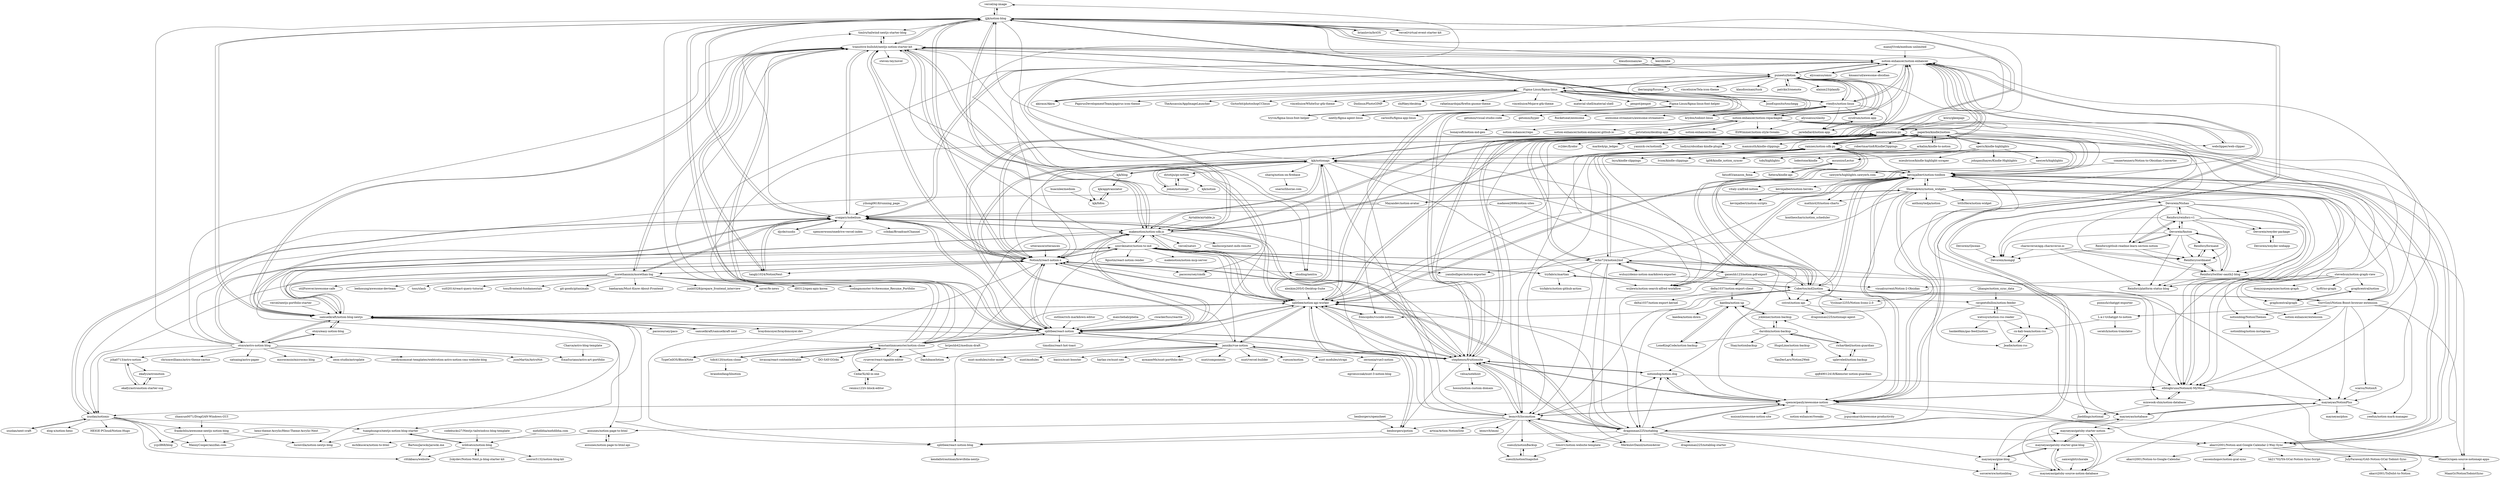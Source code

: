 digraph G {
"vercel/og-image" -> "ijjk/notion-blog" ["e"=1]
"kiwiz/gkeepapi" -> "jamalex/notion-py" ["e"=1]
"klaudiosinani/ao" -> "puneetsl/lotion" ["e"=1]
"Figma-Linux/figma-linux" -> "Figma-Linux/figma-linux-font-helper"
"Figma-Linux/figma-linux" -> "akiraux/Akira" ["e"=1]
"Figma-Linux/figma-linux" -> "puneetsl/lotion"
"Figma-Linux/figma-linux" -> "TheAssassin/AppImageLauncher" ["e"=1]
"Figma-Linux/figma-linux" -> "Gictorbit/photoshopCClinux" ["e"=1]
"Figma-Linux/figma-linux" -> "vinceliuice/WhiteSur-gtk-theme" ["e"=1]
"Figma-Linux/figma-linux" -> "vtenfys/notion-linux"
"Figma-Linux/figma-linux" -> "Diolinux/PhotoGIMP" ["e"=1]
"Figma-Linux/figma-linux" -> "shiftkey/desktop" ["e"=1]
"Figma-Linux/figma-linux" -> "rafaelmardojai/firefox-gnome-theme" ["e"=1]
"Figma-Linux/figma-linux" -> "vinceliuice/Mojave-gtk-theme" ["e"=1]
"Figma-Linux/figma-linux" -> "material-shell/material-shell" ["e"=1]
"Figma-Linux/figma-linux" -> "penpot/penpot" ["e"=1]
"Figma-Linux/figma-linux" -> "JoseExposito/touchegg" ["e"=1]
"Figma-Linux/figma-linux" -> "PapirusDevelopmentTeam/papirus-icon-theme" ["e"=1]
"jamalex/notion-py" -> "ramnes/notion-sdk-py"
"jamalex/notion-py" -> "kjk/notionapi"
"jamalex/notion-py" -> "Cobertos/md2notion"
"jamalex/notion-py" -> "notion-enhancer/notion-enhancer"
"jamalex/notion-py" -> "kevinjalbert/notion-toolbox"
"jamalex/notion-py" -> "makenotion/notion-sdk-js"
"jamalex/notion-py" -> "NotionX/react-notion-x"
"jamalex/notion-py" -> "splitbee/notion-api-worker"
"jamalex/notion-py" -> "splitbee/react-notion"
"jamalex/notion-py" -> "transitive-bullshit/nextjs-notion-starter-kit"
"jamalex/notion-py" -> "ijjk/notion-blog"
"jamalex/notion-py" -> "echo724/notion2md"
"jamalex/notion-py" -> "wrjlewis/notion-search-alfred-workflow" ["e"=1]
"jamalex/notion-py" -> "leoncvlt/loconotion"
"jamalex/notion-py" -> "webclipper/web-clipper" ["e"=1]
"kevinjalbert/notion-toolbox" -> "elblogbruno/NotionAI-MyMind"
"kevinjalbert/notion-toolbox" -> "wrjlewis/notion-search-alfred-workflow" ["e"=1]
"kevinjalbert/notion-toolbox" -> "mayneyao/NotionPlus"
"kevinjalbert/notion-toolbox" -> "kevinjalbert/notion-heroku"
"kevinjalbert/notion-toolbox" -> "cstrnt/notion-api"
"kevinjalbert/notion-toolbox" -> "spencerpauly/awesome-notion"
"kevinjalbert/notion-toolbox" -> "jamalex/notion-py"
"kevinjalbert/notion-toolbox" -> "Cobertos/md2notion"
"kevinjalbert/notion-toolbox" -> "mayneyao/notabase"
"kevinjalbert/notion-toolbox" -> "vitaly-z/alfred-notion"
"kevinjalbert/notion-toolbox" -> "splitbee/notion-api-worker"
"kevinjalbert/notion-toolbox" -> "kjk/notionapi"
"kevinjalbert/notion-toolbox" -> "mathix420/notion-charts"
"kevinjalbert/notion-toolbox" -> "ShoroukAziz/notion_widgets"
"kevinjalbert/notion-toolbox" -> "akarri2001/Notion-and-Google-Calendar-2-Way-Sync"
"brianlovin/briOS" -> "ijjk/notion-blog" ["e"=1]
"outline/rich-markdown-editor" -> "splitbee/react-notion" ["e"=1]
"webclipper/web-clipper" -> "notion-enhancer/notion-enhancer" ["e"=1]
"puneetsl/lotion" -> "vtenfys/notion-linux"
"puneetsl/lotion" -> "notion-enhancer/notion-repackaged"
"puneetsl/lotion" -> "sysdrum/notion-app"
"puneetsl/lotion" -> "notion-enhancer/notion-enhancer"
"puneetsl/lotion" -> "krydos/todoist-linux" ["e"=1]
"puneetsl/lotion" -> "Figma-Linux/figma-linux"
"puneetsl/lotion" -> "jamalex/notion-py"
"puneetsl/lotion" -> "jaredallard/notion-app"
"puneetsl/lotion" -> "JoseExposito/touchegg" ["e"=1]
"puneetsl/lotion" -> "iberianpig/fusuma" ["e"=1]
"puneetsl/lotion" -> "vinceliuice/Tela-icon-theme" ["e"=1]
"puneetsl/lotion" -> "klaudiosinani/tusk" ["e"=1]
"puneetsl/lotion" -> "patrikx3/onenote" ["e"=1]
"puneetsl/lotion" -> "alainm23/planify" ["e"=1]
"puneetsl/lotion" -> "akiraux/Akira" ["e"=1]
"markwk/qs_ledger" -> "paperboi/kindle2notion" ["e"=1]
"alexkim205/G-Desktop-Suite" -> "splitbee/notion-api-worker" ["e"=1]
"manojVivek/medium-unlimited" -> "notion-enhancer/notion-enhancer" ["e"=1]
"tryvin/figma-linux-font-helper" -> "Figma-Linux/figma-linux-font-helper"
"kjk/notionapi" -> "jamalex/notion-py"
"kjk/notionapi" -> "kjk/blog"
"kjk/notionapi" -> "jomei/notionapi"
"kjk/notionapi" -> "splitbee/notion-api-worker"
"kjk/notionapi" -> "kevinjalbert/notion-toolbox"
"kjk/notionapi" -> "dstotijn/go-notion"
"kjk/notionapi" -> "cstrnt/notion-api"
"kjk/notionapi" -> "splitbee/react-notion"
"kjk/notionapi" -> "makenotion/notion-sdk-js"
"kjk/notionapi" -> "shariq/notion-on-firebase"
"kjk/notionapi" -> "NotionX/react-notion-x"
"kjk/notionapi" -> "ijjk/notion-blog"
"kjk/notionapi" -> "leoncvlt/loconotion"
"kjk/notionapi" -> "wrjlewis/notion-search-alfred-workflow" ["e"=1]
"kjk/notionapi" -> "ramnes/notion-sdk-py"
"dragonman225/notablog" -> "dragonman225/notablog-starter"
"dragonman225/notablog" -> "leoncvlt/loconotion"
"dragonman225/notablog" -> "stephenou/fruitionsite"
"dragonman225/notablog" -> "kevinjalbert/notion-toolbox"
"dragonman225/notablog" -> "notiondog/notion.dog"
"dragonman225/notablog" -> "ijjk/notion-blog"
"dragonman225/notablog" -> "splitbee/notion-api-worker"
"dragonman225/notablog" -> "mayneyao/gine-blog"
"dragonman225/notablog" -> "sorcererxw/notionblog"
"dragonman225/notablog" -> "timovv/notion-website-template"
"dragonman225/notablog" -> "spencerpauly/awesome-notion"
"dragonman225/notablog" -> "craigary/nobelium"
"dragonman225/notablog" -> "akarri2001/Notion-and-Google-Calendar-2-Way-Sync"
"dragonman225/notablog" -> "splitbee/react-notion-blog"
"dragonman225/notablog" -> "MerkulovDaniil/notion4ever"
"krydos/todoist-linux" -> "puneetsl/lotion" ["e"=1]
"krydos/todoist-linux" -> "vtenfys/notion-linux" ["e"=1]
"robertmartin8/KindleClippings" -> "lvzon/kindle-clippings"
"robertmartin8/KindleClippings" -> "lxyu/kindle-clippings"
"sysdrum/notion-app" -> "jaredallard/notion-app"
"jaredallard/notion-app" -> "sysdrum/notion-app"
"cstrnt/notion-api" -> "dragonman225/notionapi-agent"
"cstrnt/notion-api" -> "mayneyao/notabase"
"mayneyao/gine-blog" -> "mayneyao/gatsby-starter-gine-blog"
"mayneyao/gine-blog" -> "sorcererxw/notionblog"
"mayneyao/gine-blog" -> "mayneyao/gatsby-source-notion-database"
"mayneyao/gine-blog" -> "mayneyao/gatsby-starter-notion"
"mayneyao/gine-blog" -> "mayneyao/notabase"
"kevinjalbert/notion-heroku" -> "kevinjalbert/notion-scripts"
"mayneyao/NotionPlus" -> "mayneyao/notabase"
"mayneyao/NotionPlus" -> "mayneyao/gatsby-starter-notion"
"mayneyao/NotionPlus" -> "yeefun/notion-mark-manager"
"mayneyao/NotionPlus" -> "mayneyao/gatsby-source-notion-database"
"mayneyao/NotionPlus" -> "mayneyao/phos"
"sorcererxw/notionblog" -> "mayneyao/gine-blog"
"splitbee/notion-api-worker" -> "splitbee/react-notion"
"splitbee/notion-api-worker" -> "NotionX/react-notion-x"
"splitbee/notion-api-worker" -> "janniks/vue-notion"
"splitbee/notion-api-worker" -> "benborgers/potion"
"splitbee/notion-api-worker" -> "ijjk/notion-blog"
"splitbee/notion-api-worker" -> "splitbee/react-notion-blog"
"splitbee/notion-api-worker" -> "makenotion/notion-sdk-js"
"splitbee/notion-api-worker" -> "kjk/notionapi"
"splitbee/notion-api-worker" -> "frencojobs/vscode-notion"
"splitbee/notion-api-worker" -> "kevinjalbert/notion-toolbox"
"splitbee/notion-api-worker" -> "samuelkraft/notion-blog-nextjs"
"splitbee/notion-api-worker" -> "stephenou/fruitionsite"
"splitbee/notion-api-worker" -> "transitive-bullshit/nextjs-notion-starter-kit"
"splitbee/notion-api-worker" -> "jamalex/notion-py"
"splitbee/notion-api-worker" -> "dragonman225/notablog"
"notion-enhancer/notion-enhancer" -> "notion-enhancer/notion-repackaged"
"notion-enhancer/notion-enhancer" -> "jamalex/notion-py"
"notion-enhancer/notion-enhancer" -> "webclipper/web-clipper" ["e"=1]
"notion-enhancer/notion-enhancer" -> "makenotion/notion-sdk-js"
"notion-enhancer/notion-enhancer" -> "transitive-bullshit/nextjs-notion-starter-kit"
"notion-enhancer/notion-enhancer" -> "puneetsl/lotion"
"notion-enhancer/notion-enhancer" -> "NotionX/react-notion-x"
"notion-enhancer/notion-enhancer" -> "vtenfys/notion-linux"
"notion-enhancer/notion-enhancer" -> "ramnes/notion-sdk-py"
"notion-enhancer/notion-enhancer" -> "craigary/nobelium"
"notion-enhancer/notion-enhancer" -> "alyssaxuu/omni" ["e"=1]
"notion-enhancer/notion-enhancer" -> "ijjk/notion-blog"
"notion-enhancer/notion-enhancer" -> "kmaasrud/awesome-obsidian" ["e"=1]
"notion-enhancer/notion-enhancer" -> "stephenou/fruitionsite"
"notion-enhancer/notion-enhancer" -> "spencerpauly/awesome-notion"
"splitbee/react-notion" -> "splitbee/notion-api-worker"
"splitbee/react-notion" -> "NotionX/react-notion-x"
"splitbee/react-notion" -> "ijjk/notion-blog"
"splitbee/react-notion" -> "transitive-bullshit/nextjs-notion-starter-kit"
"splitbee/react-notion" -> "makenotion/notion-sdk-js"
"splitbee/react-notion" -> "samuelkraft/notion-blog-nextjs"
"splitbee/react-notion" -> "splitbee/react-notion-blog"
"splitbee/react-notion" -> "craigary/nobelium"
"splitbee/react-notion" -> "stephenou/fruitionsite"
"splitbee/react-notion" -> "konstantinmuenster/notion-clone"
"splitbee/react-notion" -> "janniks/vue-notion"
"splitbee/react-notion" -> "kjk/notionapi"
"splitbee/react-notion" -> "vercel/og-image" ["e"=1]
"splitbee/react-notion" -> "timolins/react-hot-toast" ["e"=1]
"splitbee/react-notion" -> "jamalex/notion-py"
"konstantinmuenster/notion-clone" -> "tobi4120/notion-clone"
"konstantinmuenster/notion-clone" -> "ryuever/react-tapable-editor"
"konstantinmuenster/notion-clone" -> "splitbee/react-notion"
"konstantinmuenster/notion-clone" -> "NotionX/react-notion-x"
"konstantinmuenster/notion-clone" -> "TypeCellOS/BlockNote" ["e"=1]
"konstantinmuenster/notion-clone" -> "ijjk/notion-blog"
"konstantinmuenster/notion-clone" -> "lovasoa/react-contenteditable" ["e"=1]
"konstantinmuenster/notion-clone" -> "notion-enhancer/notion-enhancer"
"konstantinmuenster/notion-clone" -> "CedarXi/All-in-one"
"konstantinmuenster/notion-clone" -> "makenotion/notion-sdk-js"
"konstantinmuenster/notion-clone" -> "DO-SAY-GO/dn" ["e"=1]
"konstantinmuenster/notion-clone" -> "Dashibase/lotion" ["e"=1]
"konstantinmuenster/notion-clone" -> "transitive-bullshit/nextjs-notion-starter-kit"
"konstantinmuenster/notion-clone" -> "jamalex/notion-py"
"konstantinmuenster/notion-clone" -> "splitbee/notion-api-worker"
"stephenou/fruitionsite" -> "leoncvlt/loconotion"
"stephenou/fruitionsite" -> "velsa/notehost"
"stephenou/fruitionsite" -> "transitive-bullshit/nextjs-notion-starter-kit"
"stephenou/fruitionsite" -> "NotionX/react-notion-x"
"stephenou/fruitionsite" -> "ijjk/notion-blog"
"stephenou/fruitionsite" -> "notiondog/notion.dog"
"stephenou/fruitionsite" -> "splitbee/notion-api-worker"
"stephenou/fruitionsite" -> "splitbee/react-notion"
"stephenou/fruitionsite" -> "dragonman225/notablog"
"stephenou/fruitionsite" -> "craigary/nobelium"
"stephenou/fruitionsite" -> "notion-enhancer/notion-enhancer"
"stephenou/fruitionsite" -> "janniks/vue-notion"
"stephenou/fruitionsite" -> "samuelkraft/notion-blog-nextjs"
"stephenou/fruitionsite" -> "benborgers/potion"
"stephenou/fruitionsite" -> "spencerpauly/awesome-notion"
"ijjk/notion-blog" -> "transitive-bullshit/nextjs-notion-starter-kit"
"ijjk/notion-blog" -> "NotionX/react-notion-x"
"ijjk/notion-blog" -> "splitbee/react-notion"
"ijjk/notion-blog" -> "samuelkraft/notion-blog-nextjs"
"ijjk/notion-blog" -> "craigary/nobelium"
"ijjk/notion-blog" -> "splitbee/notion-api-worker"
"ijjk/notion-blog" -> "makenotion/notion-sdk-js"
"ijjk/notion-blog" -> "leerob/site" ["e"=1]
"ijjk/notion-blog" -> "vercel/og-image" ["e"=1]
"ijjk/notion-blog" -> "stephenou/fruitionsite"
"ijjk/notion-blog" -> "brianlovin/briOS" ["e"=1]
"ijjk/notion-blog" -> "shuding/nextra" ["e"=1]
"ijjk/notion-blog" -> "vercel/virtual-event-starter-kit" ["e"=1]
"ijjk/notion-blog" -> "dragonman225/notablog"
"ijjk/notion-blog" -> "timlrx/tailwind-nextjs-starter-blog" ["e"=1]
"yihong0618/running_page" -> "craigary/nobelium" ["e"=1]
"lovasoa/react-contenteditable" -> "konstantinmuenster/notion-clone" ["e"=1]
"ganeshh123/notion-pdf-export" -> "elblogbruno/NotionAI-MyMind"
"ganeshh123/notion-pdf-export" -> "delta1037/notion-export-client"
"ganeshh123/notion-pdf-export" -> "dragonman225/notablog"
"ganeshh123/notion-pdf-export" -> "echo724/notion2md"
"ganeshh123/notion-pdf-export" -> "wrjlewis/notion-search-alfred-workflow" ["e"=1]
"ganeshh123/notion-pdf-export" -> "ravgeetdhillon/notion-feeder"
"maxchehab/phelia" -> "splitbee/react-notion" ["e"=1]
"NotionX/react-notion-x" -> "transitive-bullshit/nextjs-notion-starter-kit"
"NotionX/react-notion-x" -> "splitbee/react-notion"
"NotionX/react-notion-x" -> "makenotion/notion-sdk-js"
"NotionX/react-notion-x" -> "splitbee/notion-api-worker"
"NotionX/react-notion-x" -> "ijjk/notion-blog"
"NotionX/react-notion-x" -> "craigary/nobelium"
"NotionX/react-notion-x" -> "samuelkraft/notion-blog-nextjs"
"NotionX/react-notion-x" -> "souvikinator/notion-to-md"
"NotionX/react-notion-x" -> "stephenou/fruitionsite"
"NotionX/react-notion-x" -> "TypeCellOS/BlockNote" ["e"=1]
"NotionX/react-notion-x" -> "shuding/nextra" ["e"=1]
"NotionX/react-notion-x" -> "pacocoursey/cmdk" ["e"=1]
"NotionX/react-notion-x" -> "jamalex/notion-py"
"NotionX/react-notion-x" -> "morethanmin/morethan-log"
"NotionX/react-notion-x" -> "tangly1024/NotionNext" ["e"=1]
"ShoroukAziz/notion_widgets" -> "anthonytedja/notion"
"ShoroukAziz/notion_widgets" -> "spencerpauly/awesome-notion"
"ShoroukAziz/notion_widgets" -> "kevinjalbert/notion-toolbox"
"ShoroukAziz/notion_widgets" -> "mathix420/notion-charts"
"ShoroukAziz/notion_widgets" -> "elblogbruno/NotionAI-MyMind"
"ShoroukAziz/notion_widgets" -> "izuolan/notionic"
"ShoroukAziz/notion_widgets" -> "splitbee/notion-api-worker"
"ShoroukAziz/notion_widgets" -> "MaaxGr/open-source-notionapi-apps"
"ShoroukAziz/notion_widgets" -> "Devorein/Nishan"
"ShoroukAziz/notion_widgets" -> "notionblog/NotionThemes"
"ShoroukAziz/notion_widgets" -> "notion-enhancer/notion-enhancer"
"ShoroukAziz/notion_widgets" -> "GorvGoyl/Notion-Boost-browser-extension"
"ShoroukAziz/notion_widgets" -> "Mayandev/notion-avatar" ["e"=1]
"ShoroukAziz/notion_widgets" -> "notiondog/notion.dog"
"ShoroukAziz/notion_widgets" -> "httIsHere/notion-widget"
"connertennery/Notion-to-Obsidian-Converter" -> "kevinjalbert/notion-toolbox" ["e"=1]
"Figma-Linux/figma-linux-font-helper" -> "neetly/figma-agent-linux"
"Figma-Linux/figma-linux-font-helper" -> "tryvin/figma-linux-font-helper"
"Figma-Linux/figma-linux-font-helper" -> "Figma-Linux/figma-linux"
"Figma-Linux/figma-linux-font-helper" -> "carloslfu/figma-app-linux"
"ryuever/react-tapable-editor" -> "CedarXi/All-in-one"
"ryuever/react-tapable-editor" -> "konstantinmuenster/notion-clone"
"huacnlee/mediom" -> "kjk/fofou" ["e"=1]
"paperboi/kindle2notion" -> "arkalim/kindle-to-notion"
"paperboi/kindle2notion" -> "yannick-cw/notionfy"
"paperboi/kindle2notion" -> "robertmartin8/KindleClippings"
"paperboi/kindle2notion" -> "hadynz/obsidian-kindle-plugin" ["e"=1]
"paperboi/kindle2notion" -> "speric/kindle-highlights"
"paperboi/kindle2notion" -> "mammuth/kindle-clippings"
"paperboi/kindle2notion" -> "elblogbruno/NotionAI-MyMind"
"paperboi/kindle2notion" -> "lg08/kindle_notion_syncer"
"paperboi/kindle2notion" -> "splitbee/notion-api-worker"
"paperboi/kindle2notion" -> "ramnes/notion-sdk-py"
"paperboi/kindle2notion" -> "markwk/qs_ledger" ["e"=1]
"paperboi/kindle2notion" -> "kevinjalbert/notion-toolbox"
"paperboi/kindle2notion" -> "rc2dev/fyodor"
"paperboi/kindle2notion" -> "akarri2001/Notion-and-Google-Calendar-2-Way-Sync"
"paperboi/kindle2notion" -> "leoncvlt/loconotion"
"vtenfys/notion-linux" -> "puneetsl/lotion"
"vtenfys/notion-linux" -> "notion-enhancer/notion-repackaged"
"vtenfys/notion-linux" -> "notion-enhancer/notion-enhancer"
"vtenfys/notion-linux" -> "jaredallard/notion-app"
"vtenfys/notion-linux" -> "Figma-Linux/figma-linux"
"vtenfys/notion-linux" -> "sysdrum/notion-app"
"vtenfys/notion-linux" -> "krydos/todoist-linux" ["e"=1]
"vtenfys/notion-linux" -> "getomni/visual-studio-code" ["e"=1]
"vtenfys/notion-linux" -> "getomni/hyper" ["e"=1]
"vtenfys/notion-linux" -> "frencojobs/vscode-notion"
"vtenfys/notion-linux" -> "Rocketseat/awesome" ["e"=1]
"vtenfys/notion-linux" -> "awesome-streamers/awesome-streamerrc" ["e"=1]
"BartoszJarocki/jarocki.me" -> "rittikbasu/website" ["e"=1]
"wshuyi/demo-notion-markdown-exporter" -> "echo724/notion2md"
"wshuyi/demo-notion-markdown-exporter" -> "visualcurrent/Notion-2-Obsidan" ["e"=1]
"GorvGoyl/Notion-Boost-browser-extension" -> "scarsu/NotionX"
"GorvGoyl/Notion-Boost-browser-extension" -> "elblogbruno/NotionAI-MyMind"
"GorvGoyl/Notion-Boost-browser-extension" -> "notionblog/NotionThemes"
"GorvGoyl/Notion-Boost-browser-extension" -> "L-a-r-t/chatgpt-to-notion"
"GorvGoyl/Notion-Boost-browser-extension" -> "notion-enhancer/extension" ["e"=1]
"GorvGoyl/Notion-Boost-browser-extension" -> "kevinjalbert/notion-toolbox"
"GorvGoyl/Notion-Boost-browser-extension" -> "MaaxGr/open-source-notionapi-apps"
"GorvGoyl/Notion-Boost-browser-extension" -> "yeefun/notion-mark-manager"
"GorvGoyl/Notion-Boost-browser-extension" -> "mayneyao/NotionPlus"
"GorvGoyl/Notion-Boost-browser-extension" -> "notion-enhancer/notion-enhancer"
"GorvGoyl/Notion-Boost-browser-extension" -> "Cobertos/md2notion"
"echo724/notion2md" -> "wshuyi/demo-notion-markdown-exporter"
"echo724/notion2md" -> "Cobertos/md2notion"
"echo724/notion2md" -> "souvikinator/notion-to-md"
"echo724/notion2md" -> "ramnes/notion-sdk-py"
"echo724/notion2md" -> "elblogbruno/NotionAI-MyMind"
"echo724/notion2md" -> "tryfabric/martian"
"echo724/notion2md" -> "jamalex/notion-py"
"echo724/notion2md" -> "yannbolliger/notion-exporter"
"echo724/notion2md" -> "MerkulovDaniil/notion4ever"
"echo724/notion2md" -> "ganeshh123/notion-pdf-export"
"echo724/notion2md" -> "kevinjalbert/notion-toolbox"
"echo724/notion2md" -> "leoncvlt/loconotion"
"echo724/notion2md" -> "dragonman225/notablog"
"wrjlewis/notion-search-alfred-workflow" -> "kevinjalbert/notion-toolbox" ["e"=1]
"leoncvlt/loconotion" -> "timovv/notion-website-template"
"leoncvlt/loconotion" -> "stephenou/fruitionsite"
"leoncvlt/loconotion" -> "sueszli/notionSnapshot"
"leoncvlt/loconotion" -> "dragonman225/notablog"
"leoncvlt/loconotion" -> "artxia/Action-NotionSite"
"leoncvlt/loconotion" -> "MerkulovDaniil/notion4ever"
"leoncvlt/loconotion" -> "benborgers/potion"
"leoncvlt/loconotion" -> "spencerpauly/awesome-notion"
"leoncvlt/loconotion" -> "leoncvlt/imml"
"leoncvlt/loconotion" -> "notiondog/notion.dog"
"leoncvlt/loconotion" -> "transitive-bullshit/nextjs-notion-starter-kit"
"leoncvlt/loconotion" -> "asnunes/notion-page-to-html"
"leoncvlt/loconotion" -> "splitbee/notion-api-worker"
"leoncvlt/loconotion" -> "NotionX/react-notion-x"
"leoncvlt/loconotion" -> "sueszli/notionBackup"
"kjk/fofou" -> "kjk/apptranslator"
"mathix420/notion-charts" -> "kontheocharis/notion_scheduler"
"HugoLime/notion-backup" -> "VanDerLars/Notion2Web"
"Cobertos/md2notion" -> "echo724/notion2md"
"Cobertos/md2notion" -> "jamalex/notion-py"
"Cobertos/md2notion" -> "kevinjalbert/notion-toolbox"
"Cobertos/md2notion" -> "tryfabric/martian"
"Cobertos/md2notion" -> "ramnes/notion-sdk-py"
"Cobertos/md2notion" -> "elblogbruno/NotionAI-MyMind"
"Cobertos/md2notion" -> "GorvGoyl/Notion-Boost-browser-extension"
"Cobertos/md2notion" -> "splitbee/notion-api-worker"
"Cobertos/md2notion" -> "cstrnt/notion-api"
"Cobertos/md2notion" -> "leoncvlt/loconotion"
"Cobertos/md2notion" -> "mayneyao/NotionPlus"
"Cobertos/md2notion" -> "dragonman225/notablog"
"Cobertos/md2notion" -> "kjk/notionapi"
"Cobertos/md2notion" -> "Vyshnav2255/Notion-Icons-2.0"
"Cobertos/md2notion" -> "frencojobs/vscode-notion"
"benborgers/potion" -> "splitbee/notion-api-worker"
"benborgers/potion" -> "splitbee/react-notion-blog"
"splitbee/react-notion-blog" -> "kendallstrautman/brevifolia-nextjs" ["e"=1]
"mayneyao/gatsby-source-notion-database" -> "mayneyao/gatsby-starter-notion"
"mayneyao/gatsby-source-notion-database" -> "mayneyao/gatsby-starter-gine-blog"
"asnunes/notion-page-to-html" -> "asnunes/notion-page-to-html-api"
"asnunes/notion-page-to-html" -> "mchlkucera/notion-to-html"
"elblogbruno/NotionAI-MyMind" -> "kevinjalbert/notion-toolbox"
"elblogbruno/NotionAI-MyMind" -> "minwook-shin/notion-database"
"elblogbruno/NotionAI-MyMind" -> "MaaxGr/open-source-notionapi-apps"
"elblogbruno/NotionAI-MyMind" -> "mayneyao/NotionPlus"
"elblogbruno/NotionAI-MyMind" -> "spencerpauly/awesome-notion"
"CedarXi/All-in-one" -> "renmu123/v-block-editor"
"mayneyao/gatsby-starter-notion" -> "mayneyao/gatsby-starter-gine-blog"
"mayneyao/gatsby-starter-notion" -> "mayneyao/gatsby-source-notion-database"
"mayneyao/notabase" -> "mayneyao/gatsby-starter-notion"
"mayneyao/notabase" -> "mayneyao/NotionPlus"
"mayneyao/notabase" -> "mayneyao/gatsby-starter-gine-blog"
"mayneyao/notabase" -> "mayneyao/gatsby-source-notion-database"
"samwightt/chorale" -> "mayneyao/gatsby-source-notion-database"
"mayneyao/gatsby-starter-gine-blog" -> "mayneyao/gatsby-starter-notion"
"mayneyao/gatsby-starter-gine-blog" -> "mayneyao/gine-blog"
"mayneyao/gatsby-starter-gine-blog" -> "mayneyao/gatsby-source-notion-database"
"Devorein/weyder-package" -> "Devorein/weyder-webapp"
"Devorein/Qocean" -> "Devorein/mongql"
"Devorein/weyder-webapp" -> "Devorein/weyder-package"
"timlrx/tailwind-nextjs-starter-blog" -> "transitive-bullshit/nextjs-notion-starter-kit" ["e"=1]
"akarri2001/Notion-and-Google-Calendar-2-Way-Sync" -> "yassenshopov/notion-gcal-sync"
"akarri2001/Notion-and-Google-Calendar-2-Way-Sync" -> "hk21702/YA-GCal-Notion-Sync-Script"
"akarri2001/Notion-and-Google-Calendar-2-Way-Sync" -> "akarri2001/ToDoIst-to-Notion"
"akarri2001/Notion-and-Google-Calendar-2-Way-Sync" -> "ramnes/notion-sdk-py"
"akarri2001/Notion-and-Google-Calendar-2-Way-Sync" -> "kevinjalbert/notion-toolbox"
"akarri2001/Notion-and-Google-Calendar-2-Way-Sync" -> "JulyFaraway/GAS-Notion-GCal-Todoist-Sync"
"akarri2001/Notion-and-Google-Calendar-2-Way-Sync" -> "akarri2001/Notion-to-Google-Calendar"
"akarri2001/Notion-and-Google-Calendar-2-Way-Sync" -> "MaaxGr/open-source-notionapi-apps"
"craigary/nobelium" -> "transitive-bullshit/nextjs-notion-starter-kit"
"craigary/nobelium" -> "NotionX/react-notion-x"
"craigary/nobelium" -> "ijjk/notion-blog"
"craigary/nobelium" -> "tangly1024/NotionNext" ["e"=1]
"craigary/nobelium" -> "samuelkraft/notion-blog-nextjs"
"craigary/nobelium" -> "izuolan/notionic"
"craigary/nobelium" -> "morethanmin/morethan-log"
"craigary/nobelium" -> "splitbee/react-notion"
"craigary/nobelium" -> "djyde/cusdis" ["e"=1]
"craigary/nobelium" -> "stephenou/fruitionsite"
"craigary/nobelium" -> "spencerwooo/onedrive-vercel-index" ["e"=1]
"craigary/nobelium" -> "timlrx/tailwind-nextjs-starter-blog" ["e"=1]
"craigary/nobelium" -> "notion-enhancer/notion-enhancer"
"craigary/nobelium" -> "makenotion/notion-sdk-js"
"craigary/nobelium" -> "ccbikai/BroadcastChannel" ["e"=1]
"transitive-bullshit/nextjs-notion-starter-kit" -> "NotionX/react-notion-x"
"transitive-bullshit/nextjs-notion-starter-kit" -> "craigary/nobelium"
"transitive-bullshit/nextjs-notion-starter-kit" -> "ijjk/notion-blog"
"transitive-bullshit/nextjs-notion-starter-kit" -> "tangly1024/NotionNext" ["e"=1]
"transitive-bullshit/nextjs-notion-starter-kit" -> "splitbee/react-notion"
"transitive-bullshit/nextjs-notion-starter-kit" -> "makenotion/notion-sdk-js"
"transitive-bullshit/nextjs-notion-starter-kit" -> "samuelkraft/notion-blog-nextjs"
"transitive-bullshit/nextjs-notion-starter-kit" -> "timlrx/tailwind-nextjs-starter-blog" ["e"=1]
"transitive-bullshit/nextjs-notion-starter-kit" -> "leerob/site" ["e"=1]
"transitive-bullshit/nextjs-notion-starter-kit" -> "morethanmin/morethan-log"
"transitive-bullshit/nextjs-notion-starter-kit" -> "stephenou/fruitionsite"
"transitive-bullshit/nextjs-notion-starter-kit" -> "shuding/nextra" ["e"=1]
"transitive-bullshit/nextjs-notion-starter-kit" -> "splitbee/notion-api-worker"
"transitive-bullshit/nextjs-notion-starter-kit" -> "notion-enhancer/notion-enhancer"
"transitive-bullshit/nextjs-notion-starter-kit" -> "steven-tey/novel" ["e"=1]
"makenotion/notion-sdk-js" -> "NotionX/react-notion-x"
"makenotion/notion-sdk-js" -> "transitive-bullshit/nextjs-notion-starter-kit"
"makenotion/notion-sdk-js" -> "splitbee/react-notion"
"makenotion/notion-sdk-js" -> "ijjk/notion-blog"
"makenotion/notion-sdk-js" -> "splitbee/notion-api-worker"
"makenotion/notion-sdk-js" -> "ramnes/notion-sdk-py"
"makenotion/notion-sdk-js" -> "jamalex/notion-py"
"makenotion/notion-sdk-js" -> "souvikinator/notion-to-md"
"makenotion/notion-sdk-js" -> "samuelkraft/notion-blog-nextjs"
"makenotion/notion-sdk-js" -> "notion-enhancer/notion-enhancer"
"makenotion/notion-sdk-js" -> "kjk/notionapi"
"makenotion/notion-sdk-js" -> "craigary/nobelium"
"makenotion/notion-sdk-js" -> "vercel/satori" ["e"=1]
"makenotion/notion-sdk-js" -> "pacocoursey/cmdk" ["e"=1]
"makenotion/notion-sdk-js" -> "hashicorp/next-mdx-remote" ["e"=1]
"speric/kindle-highlights" -> "tobi/highlights"
"speric/kindle-highlights" -> "sawyerh/highlights"
"speric/kindle-highlights" -> "lodestone/kindle"
"speric/kindle-highlights" -> "mieubrisse/kindle-highlight-scraper"
"speric/kindle-highlights" -> "johnpaulhayes/Kindle-Highlights"
"speric/kindle-highlights" -> "msuozzo/Lector"
"speric/kindle-highlights" -> "paperboi/kindle2notion"
"samuelkraft/samuelkraft-next" -> "samuelkraft/notion-blog-nextjs" ["e"=1]
"madawei2699/notion-sites" -> "craigary/nobelium" ["e"=1]
"madawei2699/notion-sites" -> "spencerpauly/awesome-notion" ["e"=1]
"djyde/cusdis" -> "craigary/nobelium" ["e"=1]
"notion-enhancer/notion-repackaged" -> "notion-enhancer/notion-enhancer"
"notion-enhancer/notion-repackaged" -> "vtenfys/notion-linux"
"notion-enhancer/notion-repackaged" -> "puneetsl/lotion"
"notion-enhancer/notion-repackaged" -> "notion-enhancer/repo" ["e"=1]
"notion-enhancer/notion-repackaged" -> "notion-enhancer/extension" ["e"=1]
"notion-enhancer/notion-repackaged" -> "notion-enhancer/notion-enhancer.github.io" ["e"=1]
"notion-enhancer/notion-repackaged" -> "Vyshnav2255/Notion-Icons-2.0"
"notion-enhancer/notion-repackaged" -> "getstation/desktop-app" ["e"=1]
"notion-enhancer/notion-repackaged" -> "kevinjalbert/notion-toolbox"
"notion-enhancer/notion-repackaged" -> "notion-enhancer/icons" ["e"=1]
"notion-enhancer/notion-repackaged" -> "elblogbruno/NotionAI-MyMind"
"notion-enhancer/notion-repackaged" -> "EliWimmer/notion-style-tweaks"
"notion-enhancer/notion-repackaged" -> "paperboi/kindle2notion"
"notion-enhancer/notion-repackaged" -> "Figma-Linux/figma-linux"
"notion-enhancer/notion-repackaged" -> "bonaysoft/notion-md-gen"
"ramnes/notion-sdk-py" -> "jamalex/notion-py"
"ramnes/notion-sdk-py" -> "makenotion/notion-sdk-js"
"ramnes/notion-sdk-py" -> "echo724/notion2md"
"ramnes/notion-sdk-py" -> "akarri2001/Notion-and-Google-Calendar-2-Way-Sync"
"ramnes/notion-sdk-py" -> "jheddings/notional"
"ramnes/notion-sdk-py" -> "Cobertos/md2notion"
"ramnes/notion-sdk-py" -> "notion-enhancer/notion-enhancer"
"ramnes/notion-sdk-py" -> "minwook-shin/notion-database"
"ramnes/notion-sdk-py" -> "splitbee/notion-api-worker"
"ramnes/notion-sdk-py" -> "kevinjalbert/notion-toolbox"
"ramnes/notion-sdk-py" -> "kjk/notionapi"
"ramnes/notion-sdk-py" -> "NotionX/react-notion-x"
"ramnes/notion-sdk-py" -> "leoncvlt/loconotion"
"ramnes/notion-sdk-py" -> "spencerpauly/awesome-notion"
"ramnes/notion-sdk-py" -> "wrjlewis/notion-search-alfred-workflow" ["e"=1]
"stevedsun/notion-graph-view" -> "graphcentral/notion"
"stevedsun/notion-graph-view" -> "dominiquegarmier/notion-graph"
"stevedsun/notion-graph-view" -> "hyf0/no-graph"
"stevedsun/notion-graph-view" -> "graphcentral/graph"
"stevedsun/notion-graph-view" -> "elblogbruno/NotionAI-MyMind"
"stevedsun/notion-graph-view" -> "visualcurrent/Notion-2-Obsidan" ["e"=1]
"vercel/nextjs-portfolio-starter" -> "samuelkraft/notion-blog-nextjs" ["e"=1]
"janniks/vue-notion" -> "splitbee/notion-api-worker"
"janniks/vue-notion" -> "zernonia/vue3-notion"
"janniks/vue-notion" -> "splitbee/react-notion"
"janniks/vue-notion" -> "nuxt-modules/color-mode" ["e"=1]
"janniks/vue-notion" -> "NotionX/react-notion-x"
"janniks/vue-notion" -> "nuxt/modules" ["e"=1]
"janniks/vue-notion" -> "basics/nuxt-booster" ["e"=1]
"janniks/vue-notion" -> "harlan-zw/nuxt-seo" ["e"=1]
"janniks/vue-notion" -> "Dashibase/lotion" ["e"=1]
"janniks/vue-notion" -> "stephenou/fruitionsite"
"janniks/vue-notion" -> "aymaneMx/nuxt-portfolio-dev" ["e"=1]
"janniks/vue-notion" -> "nuxt/components" ["e"=1]
"janniks/vue-notion" -> "nuxt/vercel-builder" ["e"=1]
"janniks/vue-notion" -> "vueuse/motion" ["e"=1]
"janniks/vue-notion" -> "nuxt-modules/strapi" ["e"=1]
"Airtable/airtable.js" -> "makenotion/notion-sdk-js" ["e"=1]
"frencojobs/vscode-notion" -> "splitbee/notion-api-worker"
"jomei/notionapi" -> "dstotijn/go-notion"
"jomei/notionapi" -> "kjk/notionapi"
"vercel/virtual-event-starter-kit" -> "ijjk/notion-blog" ["e"=1]
"getstation/desktop-app" -> "notion-enhancer/notion-repackaged" ["e"=1]
"MaaxGr/open-source-notionapi-apps" -> "MaaxGr/NotionTodoistSync"
"samuelkraft/notion-blog-nextjs" -> "samuelkraft/samuelkraft-next" ["e"=1]
"samuelkraft/notion-blog-nextjs" -> "ijjk/notion-blog"
"samuelkraft/notion-blog-nextjs" -> "NotionX/react-notion-x"
"samuelkraft/notion-blog-nextjs" -> "transitive-bullshit/nextjs-notion-starter-kit"
"samuelkraft/notion-blog-nextjs" -> "otoyo/astro-notion-blog"
"samuelkraft/notion-blog-nextjs" -> "craigary/nobelium"
"samuelkraft/notion-blog-nextjs" -> "splitbee/react-notion"
"samuelkraft/notion-blog-nextjs" -> "makenotion/notion-sdk-js"
"samuelkraft/notion-blog-nextjs" -> "braydoncoyer/braydoncoyer.dev" ["e"=1]
"samuelkraft/notion-blog-nextjs" -> "otoyo/easy-notion-blog"
"samuelkraft/notion-blog-nextjs" -> "splitbee/notion-api-worker"
"samuelkraft/notion-blog-nextjs" -> "splitbee/react-notion-blog"
"samuelkraft/notion-blog-nextjs" -> "pacocoursey/paco" ["e"=1]
"samuelkraft/notion-blog-nextjs" -> "tuanphungcz/nextjs-notion-blog-starter"
"samuelkraft/notion-blog-nextjs" -> "luciovilla/notion-nextjs-blog"
"notiondog/notion.dog" -> "spencerpauly/awesome-notion"
"notiondog/notion.dog" -> "stephenou/fruitionsite"
"notiondog/notion.dog" -> "elblogbruno/NotionAI-MyMind"
"mehdibha/mehdibha.com" -> "wildcatco/notion-blog" ["e"=1]
"darobin/notion-backup" -> "richartkeil/notion-guardian"
"darobin/notion-backup" -> "jckleiner/notion-backup"
"darobin/notion-backup" -> "upleveled/notion-backup"
"darobin/notion-backup" -> "kaedea/notion-up"
"darobin/notion-backup" -> "LoneKingCode/notion-backup"
"darobin/notion-backup" -> "HugoLime/notion-backup"
"darobin/notion-backup" -> "5hay/notionbackup"
"richartkeil/notion-guardian" -> "upleveled/notion-backup"
"richartkeil/notion-guardian" -> "darobin/notion-backup"
"richartkeil/notion-guardian" -> "jckleiner/notion-backup"
"asnunes/notion-page-to-html-api" -> "asnunes/notion-page-to-html"
"tryfabric/martian" -> "tryfabric/notion-github-action"
"tryfabric/martian" -> "souvikinator/notion-to-md"
"tryfabric/martian" -> "Cobertos/md2notion"
"minwook-shin/notion-database" -> "jheddings/notional"
"minwook-shin/notion-database" -> "elblogbruno/NotionAI-MyMind"
"yassenshopov/notion-gcal-sync" -> "akarri2001/Notion-and-Google-Calendar-2-Way-Sync"
"spencerpauly/awesome-notion" -> "elblogbruno/NotionAI-MyMind"
"spencerpauly/awesome-notion" -> "kevinjalbert/notion-toolbox"
"spencerpauly/awesome-notion" -> "ShoroukAziz/notion_widgets"
"spencerpauly/awesome-notion" -> "notiondog/notion.dog"
"spencerpauly/awesome-notion" -> "leoncvlt/loconotion"
"spencerpauly/awesome-notion" -> "splitbee/notion-api-worker"
"spencerpauly/awesome-notion" -> "dragonman225/notablog"
"spencerpauly/awesome-notion" -> "notion-enhancer/notion-enhancer"
"spencerpauly/awesome-notion" -> "akarri2001/Notion-and-Google-Calendar-2-Way-Sync"
"spencerpauly/awesome-notion" -> "mnismt/awesome-notion-site"
"spencerpauly/awesome-notion" -> "izuolan/notionic"
"spencerpauly/awesome-notion" -> "stephenou/fruitionsite"
"spencerpauly/awesome-notion" -> "MaaxGr/open-source-notionapi-apps"
"spencerpauly/awesome-notion" -> "notion-enhancer/tweaks" ["e"=1]
"spencerpauly/awesome-notion" -> "jyguyomarch/awesome-productivity" ["e"=1]
"tobi4120/notion-clone" -> "brandonfang/lilnotion"
"tobi4120/notion-clone" -> "konstantinmuenster/notion-clone"
"Devorein/Nishan" -> "Reinforz/reinforz-v1"
"Devorein/Nishan" -> "Devorein/fauton"
"Devorein/Nishan" -> "Reinforz/github-readme-learn-section-notion"
"Devorein/Nishan" -> "Reinforz/twitter-oauth2-blog"
"Devorein/Nishan" -> "Devorein/mongql"
"Devorein/Nishan" -> "Reinforz/cordmand"
"Devorein/Nishan" -> "Reinforz/platform-status-blog"
"Devorein/Nishan" -> "Devorein/weyder-package"
"upleveled/notion-backup" -> "qq849012418/Keenster-notion-guardian"
"upleveled/notion-backup" -> "richartkeil/notion-guardian"
"kjk/blog" -> "kjk/fofou"
"kjk/blog" -> "kjk/apptranslator"
"kjk/blog" -> "kjk/notionapi"
"dstotijn/go-notion" -> "jomei/notionapi"
"dstotijn/go-notion" -> "kjk/notion"
"LoneKingCode/notion-backup" -> "kaedea/notion-up"
"scarsu/NotionX" -> "mayneyao/NotionPlus"
"renmu123/v-block-editor" -> "CedarXi/All-in-one"
"jckleiner/notion-backup" -> "kaedea/notion-up"
"jckleiner/notion-backup" -> "darobin/notion-backup"
"kjk/apptranslator" -> "kjk/fofou"
"JulyFaraway/GAS-Notion-GCal-Todoist-Sync" -> "akarri2001/ToDoIst-to-Notion"
"Reinforz/github-readme-learn-section-notion" -> "Devorein/mongql"
"Reinforz/github-readme-learn-section-notion" -> "Reinforz/cordmand"
"Reinforz/github-readme-learn-section-notion" -> "Devorein/fauton"
"Reinforz/github-readme-learn-section-notion" -> "Reinforz/twitter-oauth2-blog"
"Reinforz/github-readme-learn-section-notion" -> "Reinforz/reinforz-v1"
"Reinforz/reinforz-v1" -> "Devorein/fauton"
"Reinforz/reinforz-v1" -> "Devorein/mongql"
"Reinforz/reinforz-v1" -> "Reinforz/github-readme-learn-section-notion"
"Reinforz/reinforz-v1" -> "Reinforz/cordmand"
"Reinforz/reinforz-v1" -> "Reinforz/twitter-oauth2-blog"
"Reinforz/reinforz-v1" -> "Devorein/Nishan"
"Reinforz/reinforz-v1" -> "Reinforz/platform-status-blog"
"Reinforz/reinforz-v1" -> "Devorein/weyder-package"
"alyssaxuu/omni" -> "notion-enhancer/notion-enhancer" ["e"=1]
"tangly1024/NotionNext" -> "transitive-bullshit/nextjs-notion-starter-kit" ["e"=1]
"tangly1024/NotionNext" -> "craigary/nobelium" ["e"=1]
"cwackerfuss/reactle" -> "splitbee/react-notion" ["e"=1]
"neetly/figma-agent-linux" -> "Figma-Linux/figma-linux-font-helper"
"otoyo/easy-notion-blog" -> "otoyo/astro-notion-blog"
"otoyo/easy-notion-blog" -> "samuelkraft/notion-blog-nextjs"
"Mayandev/notion-avatar" -> "craigary/nobelium" ["e"=1]
"Mayandev/notion-avatar" -> "transitive-bullshit/nextjs-notion-starter-kit" ["e"=1]
"Mayandev/notion-avatar" -> "ShoroukAziz/notion_widgets" ["e"=1]
"izuolan/notionic" -> "izuolan/next-craft"
"izuolan/notionic" -> "MannyCooper/anzifan.com"
"izuolan/notionic" -> "frankcbliu/awesome-nextjs-notion-blog"
"izuolan/notionic" -> "ycjcl868/blog"
"izuolan/notionic" -> "tuanphungcz/nextjs-notion-blog-starter"
"izuolan/notionic" -> "craigary/nobelium"
"izuolan/notionic" -> "elog-x/notion-hexo"
"izuolan/notionic" -> "HEIGE-PCloud/Notion-Hugo"
"izuolan/notionic" -> "rittikbasu/website"
"izuolan/next-craft" -> "izuolan/notionic"
"Charca/astro-blog-template" -> "EmaSuriano/astro-art-portfolio" ["e"=1]
"arkalim/kindle-to-notion" -> "paperboi/kindle2notion"
"arkalim/kindle-to-notion" -> "lg08/kindle_notion_syncer"
"Qliangw/notion_sync_data" -> "ravgeetdhillon/notion-feeder" ["e"=1]
"notionblog/NotionThemes" -> "notionblog/notion-instagram" ["e"=1]
"alyssaxuu/slashy" -> "EliWimmer/notion-style-tweaks" ["e"=1]
"ravgeetdhillon/notion-feeder" -> "watsuyo/notion-rss-reader"
"ravgeetdhillon/notion-feeder" -> "Jeadie/notion-rss"
"ravgeetdhillon/notion-feeder" -> "cn-kali-team/notion-rss"
"benborgers/opensheet" -> "benborgers/potion"
"zernonia/vue3-notion" -> "egrzeszczak/nuxt-3-notion-blog"
"sawyerh/highlights" -> "sawyerh/highlights.sawyerh.com"
"msuozzo/Lector" -> "Xetera/kindle-api"
"msuozzo/Lector" -> "fatso83/amazon_fiona"
"frankcbliu/awesome-nextjs-notion-blog" -> "luciovilla/notion-nextjs-blog"
"frankcbliu/awesome-nextjs-notion-blog" -> "ycjcl868/blog"
"frankcbliu/awesome-nextjs-notion-blog" -> "MannyCooper/anzifan.com"
"souvikinator/notion-to-md" -> "echo724/notion2md"
"souvikinator/notion-to-md" -> "makenotion/notion-sdk-js"
"souvikinator/notion-to-md" -> "NotionX/react-notion-x"
"souvikinator/notion-to-md" -> "tryfabric/martian"
"souvikinator/notion-to-md" -> "asnunes/notion-page-to-html"
"souvikinator/notion-to-md" -> "samuelkraft/notion-blog-nextjs"
"souvikinator/notion-to-md" -> "splitbee/notion-api-worker"
"souvikinator/notion-to-md" -> "transitive-bullshit/nextjs-notion-starter-kit"
"souvikinator/notion-to-md" -> "yannbolliger/notion-exporter"
"souvikinator/notion-to-md" -> "otoyo/astro-notion-blog"
"souvikinator/notion-to-md" -> "9gustin/react-notion-render"
"souvikinator/notion-to-md" -> "stephenou/fruitionsite"
"souvikinator/notion-to-md" -> "janniks/vue-notion"
"souvikinator/notion-to-md" -> "makenotion/notion-mcp-server" ["e"=1]
"souvikinator/notion-to-md" -> "splitbee/react-notion"
"kaedea/notion-up" -> "jckleiner/notion-backup"
"kaedea/notion-up" -> "LoneKingCode/notion-backup"
"kaedea/notion-up" -> "kaedea/notion-down"
"timovv/notion-website-template" -> "leoncvlt/loconotion"
"timovv/notion-website-template" -> "sueszli/notionSnapshot"
"watsuyo/notion-rss-reader" -> "ravgeetdhillon/notion-feeder"
"watsuyo/notion-rss-reader" -> "Jeadie/notion-rss"
"watsuyo/notion-rss-reader" -> "hankei6km/gas-feed2notion"
"watsuyo/notion-rss-reader" -> "cn-kali-team/notion-rss"
"charmverse/app.charmverse.io" -> "Reinforz/cordmand"
"charmverse/app.charmverse.io" -> "Devorein/mongql"
"charmverse/app.charmverse.io" -> "Reinforz/twitter-oauth2-blog"
"charmverse/app.charmverse.io" -> "Reinforz/platform-status-blog"
"delta1037/notion-export-client" -> "delta1037/notion-export-kernel"
"delta1037/notion-export-client" -> "kaedea/notion-up"
"ekafyi/astronotion" -> "ekafyi/astronotion-starter-ssg"
"jcha0713/astro-notion" -> "ekafyi/astronotion-starter-ssg"
"jcha0713/astro-notion" -> "ekafyi/astronotion"
"ekafyi/astronotion-starter-ssg" -> "ekafyi/astronotion"
"ekafyi/astronotion-starter-ssg" -> "jcha0713/astro-notion"
"Devorein/fauton" -> "Reinforz/cordmand"
"Devorein/fauton" -> "Reinforz/twitter-oauth2-blog"
"Devorein/fauton" -> "Reinforz/platform-status-blog"
"Devorein/fauton" -> "Reinforz/github-readme-learn-section-notion"
"Devorein/fauton" -> "Reinforz/reinforz-v1"
"Devorein/fauton" -> "Reinforz/formand"
"Devorein/fauton" -> "Devorein/mongql"
"L-a-r-t/chatgpt-to-notion" -> "cn-kali-team/notion-rss"
"L-a-r-t/chatgpt-to-notion" -> "seratch/notion-translator"
"otoyo/astro-notion-blog" -> "otoyo/easy-notion-blog"
"otoyo/astro-notion-blog" -> "samuelkraft/notion-blog-nextjs"
"otoyo/astro-notion-blog" -> "nerdymomocat-templates/webtrotion-astro-notion-cms-website-blog" ["e"=1]
"otoyo/astro-notion-blog" -> "jcha0713/astro-notion"
"otoyo/astro-notion-blog" -> "ijjk/notion-blog"
"otoyo/astro-notion-blog" -> "izuolan/notionic"
"otoyo/astro-notion-blog" -> "jsonMartin/AstroNot"
"otoyo/astro-notion-blog" -> "chrismwilliams/astro-theme-cactus" ["e"=1]
"otoyo/astro-notion-blog" -> "satnaing/astro-paper" ["e"=1]
"otoyo/astro-notion-blog" -> "souvikinator/notion-to-md"
"otoyo/astro-notion-blog" -> "transitive-bullshit/nextjs-notion-starter-kit"
"otoyo/astro-notion-blog" -> "microcmsio/microcms-blog" ["e"=1]
"otoyo/astro-notion-blog" -> "EmaSuriano/astro-art-portfolio"
"otoyo/astro-notion-blog" -> "craigary/nobelium"
"otoyo/astro-notion-blog" -> "zeon-studio/astroplate" ["e"=1]
"tuanphungcz/nextjs-notion-blog-starter" -> "luciovilla/notion-nextjs-blog"
"tuanphungcz/nextjs-notion-blog-starter" -> "wildcatco/notion-blog"
"pionxzh/chatgpt-exporter" -> "L-a-r-t/chatgpt-to-notion" ["e"=1]
"morethanmin/morethan-log" -> "transitive-bullshit/nextjs-notion-starter-kit"
"morethanmin/morethan-log" -> "craigary/nobelium"
"morethanmin/morethan-log" -> "toss/slash" ["e"=1]
"morethanmin/morethan-log" -> "ssi02014/react-query-tutorial" ["e"=1]
"morethanmin/morethan-log" -> "toss/frontend-fundamentals" ["e"=1]
"morethanmin/morethan-log" -> "git-goods/gitanimals" ["e"=1]
"morethanmin/morethan-log" -> "baeharam/Must-Know-About-Frontend" ["e"=1]
"morethanmin/morethan-log" -> "NotionX/react-notion-x"
"morethanmin/morethan-log" -> "junh0328/prepare_frontend_interview" ["e"=1]
"morethanmin/morethan-log" -> "izuolan/notionic"
"morethanmin/morethan-log" -> "naver/fe-news" ["e"=1]
"morethanmin/morethan-log" -> "dl0312/open-apis-korea" ["e"=1]
"morethanmin/morethan-log" -> "codingmonster-tv/Awesome_Resume_Portfolio" ["e"=1]
"morethanmin/morethan-log" -> "utilForever/awesome-cafe" ["e"=1]
"morethanmin/morethan-log" -> "leehosung/awesome-devteam" ["e"=1]
"brijeshb42/medium-draft" -> "ryuever/react-tapable-editor" ["e"=1]
"2skydev/Notion-Next.js-blog-starter-kit" -> "wildcatco/notion-blog"
"Xetera/kindle-api" -> "msuozzo/Lector"
"graphcentral/notion" -> "graphcentral/graph"
"graphcentral/graph" -> "graphcentral/notion"
"Jeadie/notion-rss" -> "cn-kali-team/notion-rss"
"Reinforz/twitter-oauth2-blog" -> "Reinforz/cordmand"
"Reinforz/twitter-oauth2-blog" -> "Reinforz/platform-status-blog"
"Reinforz/twitter-oauth2-blog" -> "Reinforz/formand"
"Reinforz/twitter-oauth2-blog" -> "Devorein/fauton"
"Reinforz/cordmand" -> "Reinforz/formand"
"Reinforz/cordmand" -> "Reinforz/twitter-oauth2-blog"
"Reinforz/cordmand" -> "Reinforz/platform-status-blog"
"Reinforz/formand" -> "Reinforz/cordmand"
"codebucks27/Nextjs-tailwindcss-blog-template" -> "wildcatco/notion-blog" ["e"=1]
"hexo-theme-Acrylic/Hexo-Theme-Acrylic-Next" -> "MannyCooper/anzifan.com" ["e"=1]
"wildcatco/notion-blog" -> "rittikbasu/website"
"wildcatco/notion-blog" -> "2skydev/Notion-Next.js-blog-starter-kit"
"wildcatco/notion-blog" -> "sooros5132/notion-blog-kit"
"wildcatco/notion-blog" -> "tuanphungcz/nextjs-notion-blog-starter"
"zhaoyun0071/DragGAN-Windows-GUI" -> "frankcbliu/awesome-nextjs-notion-blog" ["e"=1]
"cn-kali-team/notion-rss" -> "Jeadie/notion-rss"
"sueszli/notionSnapshot" -> "sueszli/notionBackup"
"sueszli/notionBackup" -> "sueszli/notionSnapshot"
"velsa/notehost" -> "hosso/notion-custom-domain"
"shariq/notion-on-firebase" -> "snario/lihorne.com"
"utterance/utterances" -> "NotionX/react-notion-x" ["e"=1]
"akiraux/Akira" -> "Figma-Linux/figma-linux" ["e"=1]
"patrikx3/onenote" -> "puneetsl/lotion" ["e"=1]
"vercel/og-image" ["l"="-3.6,-29.881", "c"=4]
"ijjk/notion-blog" ["l"="-6.933,-29.236"]
"kiwiz/gkeepapi" ["l"="43.642,15.732", "c"=473]
"jamalex/notion-py" ["l"="-6.851,-29.195"]
"klaudiosinani/ao" ["l"="-14.524,-1.58", "c"=152]
"puneetsl/lotion" ["l"="-6.715,-29.199"]
"Figma-Linux/figma-linux" ["l"="-6.646,-29.208"]
"Figma-Linux/figma-linux-font-helper" ["l"="-6.571,-29.221"]
"akiraux/Akira" ["l"="-32.826,-29.409", "c"=1012]
"TheAssassin/AppImageLauncher" ["l"="-14.351,-1.039", "c"=152]
"Gictorbit/photoshopCClinux" ["l"="-14.25,-0.861", "c"=152]
"vinceliuice/WhiteSur-gtk-theme" ["l"="-16.189,0.203", "c"=339]
"vtenfys/notion-linux" ["l"="-6.726,-29.223"]
"Diolinux/PhotoGIMP" ["l"="-14.307,-0.895", "c"=152]
"shiftkey/desktop" ["l"="-14.396,-0.977", "c"=152]
"rafaelmardojai/firefox-gnome-theme" ["l"="-16.428,-1.778", "c"=305]
"vinceliuice/Mojave-gtk-theme" ["l"="-16.198,0.094", "c"=339]
"material-shell/material-shell" ["l"="-16.605,-1.676", "c"=305]
"penpot/penpot" ["l"="15.642,-10.543", "c"=198]
"JoseExposito/touchegg" ["l"="-14.274,-1.152", "c"=152]
"PapirusDevelopmentTeam/papirus-icon-theme" ["l"="-16.294,0.061", "c"=339]
"ramnes/notion-sdk-py" ["l"="-6.848,-29.164"]
"kjk/notionapi" ["l"="-6.897,-29.189"]
"Cobertos/md2notion" ["l"="-6.857,-29.141"]
"notion-enhancer/notion-enhancer" ["l"="-6.823,-29.219"]
"kevinjalbert/notion-toolbox" ["l"="-6.887,-29.13"]
"makenotion/notion-sdk-js" ["l"="-6.863,-29.251"]
"NotionX/react-notion-x" ["l"="-6.891,-29.239"]
"splitbee/notion-api-worker" ["l"="-6.89,-29.208"]
"splitbee/react-notion" ["l"="-6.907,-29.257"]
"transitive-bullshit/nextjs-notion-starter-kit" ["l"="-6.89,-29.283"]
"echo724/notion2md" ["l"="-6.824,-29.148"]
"wrjlewis/notion-search-alfred-workflow" ["l"="24.184,-23.402", "c"=430]
"leoncvlt/loconotion" ["l"="-6.88,-29.164"]
"webclipper/web-clipper" ["l"="-48.281,12.678", "c"=13]
"elblogbruno/NotionAI-MyMind" ["l"="-6.881,-29.109"]
"mayneyao/NotionPlus" ["l"="-6.929,-29.077"]
"kevinjalbert/notion-heroku" ["l"="-6.83,-29.084"]
"cstrnt/notion-api" ["l"="-6.949,-29.126"]
"spencerpauly/awesome-notion" ["l"="-6.904,-29.158"]
"mayneyao/notabase" ["l"="-6.966,-29.088"]
"vitaly-z/alfred-notion" ["l"="-6.919,-29.095"]
"mathix420/notion-charts" ["l"="-6.945,-29.091"]
"ShoroukAziz/notion_widgets" ["l"="-6.919,-29.12"]
"akarri2001/Notion-and-Google-Calendar-2-Way-Sync" ["l"="-6.855,-29.096"]
"brianlovin/briOS" ["l"="-3.545,-29.982", "c"=4]
"outline/rich-markdown-editor" ["l"="-2.076,-37.217", "c"=900]
"notion-enhancer/notion-repackaged" ["l"="-6.758,-29.167"]
"sysdrum/notion-app" ["l"="-6.685,-29.247"]
"krydos/todoist-linux" ["l"="-17.488,-0.994", "c"=813]
"jaredallard/notion-app" ["l"="-6.684,-29.229"]
"iberianpig/fusuma" ["l"="-14.238,-1.185", "c"=152]
"vinceliuice/Tela-icon-theme" ["l"="-16.211,0.078", "c"=339]
"klaudiosinani/tusk" ["l"="-14.571,-1.614", "c"=152]
"patrikx3/onenote" ["l"="-14.411,-1.419", "c"=152]
"alainm23/planify" ["l"="-16.309,-1.703", "c"=305]
"markwk/qs_ledger" ["l"="25.544,-26.299", "c"=32]
"paperboi/kindle2notion" ["l"="-6.868,-29.052"]
"alexkim205/G-Desktop-Suite" ["l"="-45.323,15.331", "c"=218]
"manojVivek/medium-unlimited" ["l"="-52.137,12.048", "c"=266]
"tryvin/figma-linux-font-helper" ["l"="-6.549,-29.245"]
"kjk/blog" ["l"="-7.006,-29.181"]
"jomei/notionapi" ["l"="-6.8,-29.254"]
"dstotijn/go-notion" ["l"="-6.787,-29.278"]
"shariq/notion-on-firebase" ["l"="-6.989,-29.162"]
"dragonman225/notablog" ["l"="-6.918,-29.171"]
"dragonman225/notablog-starter" ["l"="-6.965,-29.166"]
"stephenou/fruitionsite" ["l"="-6.916,-29.215"]
"notiondog/notion.dog" ["l"="-6.935,-29.157"]
"mayneyao/gine-blog" ["l"="-6.992,-29.103"]
"sorcererxw/notionblog" ["l"="-6.989,-29.129"]
"timovv/notion-website-template" ["l"="-6.909,-29.137"]
"craigary/nobelium" ["l"="-6.931,-29.28"]
"splitbee/react-notion-blog" ["l"="-6.956,-29.214"]
"MerkulovDaniil/notion4ever" ["l"="-6.875,-29.143"]
"robertmartin8/KindleClippings" ["l"="-6.82,-28.96"]
"lvzon/kindle-clippings" ["l"="-6.793,-28.936"]
"lxyu/kindle-clippings" ["l"="-6.804,-28.913"]
"dragonman225/notionapi-agent" ["l"="-7.023,-29.115"]
"mayneyao/gatsby-starter-gine-blog" ["l"="-7.003,-29.08"]
"mayneyao/gatsby-source-notion-database" ["l"="-6.993,-29.062"]
"mayneyao/gatsby-starter-notion" ["l"="-6.983,-29.077"]
"kevinjalbert/notion-scripts" ["l"="-6.796,-29.06"]
"yeefun/notion-mark-manager" ["l"="-6.932,-29.043"]
"mayneyao/phos" ["l"="-6.96,-29.036"]
"janniks/vue-notion" ["l"="-6.847,-29.273"]
"benborgers/potion" ["l"="-6.965,-29.192"]
"frencojobs/vscode-notion" ["l"="-6.803,-29.195"]
"samuelkraft/notion-blog-nextjs" ["l"="-6.946,-29.259"]
"alyssaxuu/omni" ["l"="-7.344,-27.949", "c"=889]
"kmaasrud/awesome-obsidian" ["l"="-35.453,17.142", "c"=80]
"konstantinmuenster/notion-clone" ["l"="-6.851,-29.317"]
"timolins/react-hot-toast" ["l"="-3.631,-29.698", "c"=4]
"tobi4120/notion-clone" ["l"="-6.814,-29.364"]
"ryuever/react-tapable-editor" ["l"="-6.85,-29.371"]
"TypeCellOS/BlockNote" ["l"="-3.461,-29.857", "c"=4]
"lovasoa/react-contenteditable" ["l"="0.48,-28.538", "c"=12]
"CedarXi/All-in-one" ["l"="-6.846,-29.402"]
"DO-SAY-GO/dn" ["l"="-3.549,-28.574", "c"=4]
"Dashibase/lotion" ["l"="-7.576,-30.33", "c"=31]
"velsa/notehost" ["l"="-7.024,-29.225"]
"leerob/site" ["l"="-3.513,-30.032", "c"=4]
"shuding/nextra" ["l"="-3.618,-29.971", "c"=4]
"vercel/virtual-event-starter-kit" ["l"="-3.494,-29.962", "c"=4]
"timlrx/tailwind-nextjs-starter-blog" ["l"="-3.38,-30.059", "c"=4]
"yihong0618/running_page" ["l"="43.519,0.893", "c"=135]
"ganeshh123/notion-pdf-export" ["l"="-6.782,-29.088"]
"delta1037/notion-export-client" ["l"="-6.643,-29.022"]
"ravgeetdhillon/notion-feeder" ["l"="-6.717,-29.018"]
"maxchehab/phelia" ["l"="-4.28,-29.23", "c"=4]
"souvikinator/notion-to-md" ["l"="-6.857,-29.224"]
"pacocoursey/cmdk" ["l"="-3.661,-29.894", "c"=4]
"morethanmin/morethan-log" ["l"="-6.929,-29.325"]
"tangly1024/NotionNext" ["l"="46.288,-0.318", "c"=646]
"anthonytedja/notion" ["l"="-6.956,-29.069"]
"izuolan/notionic" ["l"="-6.98,-29.302"]
"MaaxGr/open-source-notionapi-apps" ["l"="-6.899,-29.098"]
"Devorein/Nishan" ["l"="-6.894,-28.948"]
"notionblog/NotionThemes" ["l"="-6.915,-29.059"]
"GorvGoyl/Notion-Boost-browser-extension" ["l"="-6.881,-29.084"]
"Mayandev/notion-avatar" ["l"="-5.395,17.416", "c"=316]
"httIsHere/notion-widget" ["l"="-6.97,-29.109"]
"connertennery/Notion-to-Obsidian-Converter" ["l"="-35.428,17.28", "c"=80]
"neetly/figma-agent-linux" ["l"="-6.537,-29.21"]
"carloslfu/figma-app-linux" ["l"="-6.521,-29.234"]
"huacnlee/mediom" ["l"="3.016,-8.389", "c"=0]
"kjk/fofou" ["l"="-7.067,-29.162"]
"arkalim/kindle-to-notion" ["l"="-6.855,-29.017"]
"yannick-cw/notionfy" ["l"="-6.863,-28.99"]
"hadynz/obsidian-kindle-plugin" ["l"="-35.365,17.276", "c"=80]
"speric/kindle-highlights" ["l"="-6.952,-28.951"]
"mammuth/kindle-clippings" ["l"="-6.898,-28.998"]
"lg08/kindle_notion_syncer" ["l"="-6.878,-29.013"]
"rc2dev/fyodor" ["l"="-6.83,-29.006"]
"getomni/visual-studio-code" ["l"="4.032,-20.756", "c"=396]
"getomni/hyper" ["l"="4.001,-20.745", "c"=396]
"Rocketseat/awesome" ["l"="4.135,-20.786", "c"=396]
"awesome-streamers/awesome-streamerrc" ["l"="-12.532,-9.396", "c"=21]
"BartoszJarocki/jarocki.me" ["l"="11.133,-29.859", "c"=648]
"rittikbasu/website" ["l"="-7.041,-29.333"]
"wshuyi/demo-notion-markdown-exporter" ["l"="-6.755,-29.11"]
"visualcurrent/Notion-2-Obsidan" ["l"="-35.493,17.327", "c"=80]
"scarsu/NotionX" ["l"="-6.908,-29.037"]
"L-a-r-t/chatgpt-to-notion" ["l"="-6.782,-29.007"]
"notion-enhancer/extension" ["l"="21.355,3.057", "c"=852]
"tryfabric/martian" ["l"="-6.803,-29.171"]
"yannbolliger/notion-exporter" ["l"="-6.779,-29.198"]
"sueszli/notionSnapshot" ["l"="-6.868,-29.12"]
"artxia/Action-NotionSite" ["l"="-6.833,-29.129"]
"leoncvlt/imml" ["l"="-6.813,-29.104"]
"asnunes/notion-page-to-html" ["l"="-6.786,-29.153"]
"sueszli/notionBackup" ["l"="-6.851,-29.119"]
"kjk/apptranslator" ["l"="-7.053,-29.174"]
"kontheocharis/notion_scheduler" ["l"="-6.97,-29.059"]
"HugoLime/notion-backup" ["l"="-6.48,-28.9"]
"VanDerLars/Notion2Web" ["l"="-6.469,-28.879"]
"Vyshnav2255/Notion-Icons-2.0" ["l"="-6.78,-29.131"]
"kendallstrautman/brevifolia-nextjs" ["l"="10.926,-29.714", "c"=648]
"asnunes/notion-page-to-html-api" ["l"="-6.753,-29.137"]
"mchlkucera/notion-to-html" ["l"="-6.735,-29.129"]
"minwook-shin/notion-database" ["l"="-6.836,-29.11"]
"renmu123/v-block-editor" ["l"="-6.844,-29.428"]
"samwightt/chorale" ["l"="-7.02,-29.017"]
"Devorein/weyder-package" ["l"="-6.914,-28.922"]
"Devorein/weyder-webapp" ["l"="-6.922,-28.905"]
"Devorein/Qocean" ["l"="-6.853,-28.896"]
"Devorein/mongql" ["l"="-6.868,-28.917"]
"yassenshopov/notion-gcal-sync" ["l"="-6.82,-29.068"]
"hk21702/YA-GCal-Notion-Sync-Script" ["l"="-6.81,-29.042"]
"akarri2001/ToDoIst-to-Notion" ["l"="-6.84,-29.067"]
"JulyFaraway/GAS-Notion-GCal-Todoist-Sync" ["l"="-6.837,-29.056"]
"akarri2001/Notion-to-Google-Calendar" ["l"="-6.851,-29.072"]
"djyde/cusdis" ["l"="-42.246,15.416", "c"=140]
"spencerwooo/onedrive-vercel-index" ["l"="-45.165,15.168", "c"=218]
"ccbikai/BroadcastChannel" ["l"="46.407,-0.199", "c"=646]
"steven-tey/novel" ["l"="-3.418,-29.986", "c"=4]
"vercel/satori" ["l"="-3.77,-29.905", "c"=4]
"hashicorp/next-mdx-remote" ["l"="-3.737,-29.997", "c"=4]
"tobi/highlights" ["l"="-6.993,-28.923"]
"sawyerh/highlights" ["l"="-6.965,-28.886"]
"lodestone/kindle" ["l"="-6.993,-28.949"]
"mieubrisse/kindle-highlight-scraper" ["l"="-6.958,-28.915"]
"johnpaulhayes/Kindle-Highlights" ["l"="-6.973,-28.933"]
"msuozzo/Lector" ["l"="-7.019,-28.884"]
"samuelkraft/samuelkraft-next" ["l"="11.101,-29.855", "c"=648]
"madawei2699/notion-sites" ["l"="-44.047,11.936", "c"=579]
"notion-enhancer/repo" ["l"="21.31,3.082", "c"=852]
"notion-enhancer/notion-enhancer.github.io" ["l"="21.321,3.043", "c"=852]
"getstation/desktop-app" ["l"="-17.879,-1.09", "c"=813]
"notion-enhancer/icons" ["l"="21.335,3.054", "c"=852]
"EliWimmer/notion-style-tweaks" ["l"="-6.704,-29.158"]
"bonaysoft/notion-md-gen" ["l"="-6.7,-29.138"]
"jheddings/notional" ["l"="-6.806,-29.122"]
"stevedsun/notion-graph-view" ["l"="-7.041,-29.047"]
"graphcentral/notion" ["l"="-7.088,-29.023"]
"dominiquegarmier/notion-graph" ["l"="-7.061,-29.02"]
"hyf0/no-graph" ["l"="-7.079,-29.053"]
"graphcentral/graph" ["l"="-7.077,-29.034"]
"vercel/nextjs-portfolio-starter" ["l"="11.041,-29.828", "c"=648]
"zernonia/vue3-notion" ["l"="-6.783,-29.333"]
"nuxt-modules/color-mode" ["l"="-7.82,-30.426", "c"=31]
"nuxt/modules" ["l"="-7.739,-30.399", "c"=31]
"basics/nuxt-booster" ["l"="-7.794,-30.489", "c"=31]
"harlan-zw/nuxt-seo" ["l"="-7.719,-30.435", "c"=31]
"aymaneMx/nuxt-portfolio-dev" ["l"="-54.303,5.94", "c"=291]
"nuxt/components" ["l"="-9.609,-30.831", "c"=1104]
"nuxt/vercel-builder" ["l"="-9.63,-30.859", "c"=1104]
"vueuse/motion" ["l"="-7.665,-30.322", "c"=31]
"nuxt-modules/strapi" ["l"="-7.754,-30.311", "c"=31]
"Airtable/airtable.js" ["l"="-35.975,14.258", "c"=664]
"MaaxGr/NotionTodoistSync" ["l"="-6.898,-29.067"]
"otoyo/astro-notion-blog" ["l"="-6.976,-29.272"]
"braydoncoyer/braydoncoyer.dev" ["l"="11.139,-29.906", "c"=648]
"otoyo/easy-notion-blog" ["l"="-7.001,-29.261"]
"pacocoursey/paco" ["l"="11.076,-29.826", "c"=648]
"tuanphungcz/nextjs-notion-blog-starter" ["l"="-7.034,-29.314"]
"luciovilla/notion-nextjs-blog" ["l"="-7.009,-29.306"]
"mehdibha/mehdibha.com" ["l"="11.203,-29.891", "c"=648]
"wildcatco/notion-blog" ["l"="-7.075,-29.346"]
"darobin/notion-backup" ["l"="-6.491,-28.936"]
"richartkeil/notion-guardian" ["l"="-6.467,-28.936"]
"jckleiner/notion-backup" ["l"="-6.504,-28.956"]
"upleveled/notion-backup" ["l"="-6.453,-28.922"]
"kaedea/notion-up" ["l"="-6.538,-28.969"]
"LoneKingCode/notion-backup" ["l"="-6.527,-28.946"]
"5hay/notionbackup" ["l"="-6.456,-28.958"]
"tryfabric/notion-github-action" ["l"="-6.732,-29.15"]
"mnismt/awesome-notion-site" ["l"="-6.959,-29.148"]
"notion-enhancer/tweaks" ["l"="21.344,3.031", "c"=852]
"jyguyomarch/awesome-productivity" ["l"="26.14,-26.198", "c"=32]
"brandonfang/lilnotion" ["l"="-6.787,-29.399"]
"Reinforz/reinforz-v1" ["l"="-6.894,-28.927"]
"Devorein/fauton" ["l"="-6.88,-28.912"]
"Reinforz/github-readme-learn-section-notion" ["l"="-6.878,-28.927"]
"Reinforz/twitter-oauth2-blog" ["l"="-6.898,-28.913"]
"Reinforz/cordmand" ["l"="-6.89,-28.908"]
"Reinforz/platform-status-blog" ["l"="-6.885,-28.919"]
"qq849012418/Keenster-notion-guardian" ["l"="-6.432,-28.913"]
"kjk/notion" ["l"="-6.758,-29.303"]
"cwackerfuss/reactle" ["l"="54.158,5.955", "c"=796]
"izuolan/next-craft" ["l"="-6.982,-29.34"]
"MannyCooper/anzifan.com" ["l"="-7.027,-29.352"]
"frankcbliu/awesome-nextjs-notion-blog" ["l"="-7.019,-29.334"]
"ycjcl868/blog" ["l"="-7.003,-29.349"]
"elog-x/notion-hexo" ["l"="-6.999,-29.327"]
"HEIGE-PCloud/Notion-Hugo" ["l"="-6.993,-29.375"]
"Charca/astro-blog-template" ["l"="-7.723,-29.244", "c"=479]
"EmaSuriano/astro-art-portfolio" ["l"="-7.043,-29.276"]
"Qliangw/notion_sync_data" ["l"="23.732,-23.352", "c"=430]
"notionblog/notion-instagram" ["l"="-7.217,-27.94", "c"=889]
"alyssaxuu/slashy" ["l"="-7.234,-27.887", "c"=889]
"watsuyo/notion-rss-reader" ["l"="-6.694,-28.996"]
"Jeadie/notion-rss" ["l"="-6.709,-28.986"]
"cn-kali-team/notion-rss" ["l"="-6.728,-28.994"]
"benborgers/opensheet" ["l"="-7.087,-29.197"]
"egrzeszczak/nuxt-3-notion-blog" ["l"="-6.762,-29.355"]
"sawyerh/highlights.sawyerh.com" ["l"="-6.967,-28.856"]
"Xetera/kindle-api" ["l"="-7.031,-28.856"]
"fatso83/amazon_fiona" ["l"="-7.055,-28.873"]
"9gustin/react-notion-render" ["l"="-6.768,-29.257"]
"makenotion/notion-mcp-server" ["l"="41.368,-0.15", "c"=7]
"kaedea/notion-down" ["l"="-6.515,-28.99"]
"hankei6km/gas-feed2notion" ["l"="-6.671,-28.979"]
"charmverse/app.charmverse.io" ["l"="-6.878,-28.893"]
"delta1037/notion-export-kernel" ["l"="-6.617,-29.012"]
"ekafyi/astronotion" ["l"="-7.104,-29.297"]
"ekafyi/astronotion-starter-ssg" ["l"="-7.088,-29.298"]
"jcha0713/astro-notion" ["l"="-7.064,-29.292"]
"Reinforz/formand" ["l"="-6.895,-28.894"]
"seratch/notion-translator" ["l"="-6.762,-28.974"]
"nerdymomocat-templates/webtrotion-astro-notion-cms-website-blog" ["l"="-7.809,-29.064", "c"=479]
"jsonMartin/AstroNot" ["l"="-7.02,-29.283"]
"chrismwilliams/astro-theme-cactus" ["l"="-7.754,-29.163", "c"=479]
"satnaing/astro-paper" ["l"="-7.723,-29.164", "c"=479]
"microcmsio/microcms-blog" ["l"="5.691,-39.869", "c"=154]
"zeon-studio/astroplate" ["l"="-7.798,-29.221", "c"=479]
"pionxzh/chatgpt-exporter" ["l"="43.83,0.531", "c"=135]
"toss/slash" ["l"="-5.336,-21.914", "c"=332]
"ssi02014/react-query-tutorial" ["l"="-5.338,-21.896", "c"=332]
"toss/frontend-fundamentals" ["l"="-5.363,-21.925", "c"=332]
"git-goods/gitanimals" ["l"="-4.09,-21.271", "c"=256]
"baeharam/Must-Know-About-Frontend" ["l"="-5.291,-21.905", "c"=332]
"junh0328/prepare_frontend_interview" ["l"="-5.335,-21.873", "c"=332]
"naver/fe-news" ["l"="-5.294,-21.935", "c"=332]
"dl0312/open-apis-korea" ["l"="-4.175,-21.37", "c"=256]
"codingmonster-tv/Awesome_Resume_Portfolio" ["l"="-4.078,-21.348", "c"=256]
"utilForever/awesome-cafe" ["l"="-4.012,-21.331", "c"=256]
"leehosung/awesome-devteam" ["l"="-4.063,-21.402", "c"=256]
"brijeshb42/medium-draft" ["l"="-1.619,-36.29", "c"=608]
"2skydev/Notion-Next.js-blog-starter-kit" ["l"="-7.106,-29.361"]
"codebucks27/Nextjs-tailwindcss-blog-template" ["l"="-7.953,-29.148", "c"=479]
"hexo-theme-Acrylic/Hexo-Theme-Acrylic-Next" ["l"="-42.137,15.237", "c"=140]
"sooros5132/notion-blog-kit" ["l"="-7.087,-29.373"]
"zhaoyun0071/DragGAN-Windows-GUI" ["l"="43.526,1.012", "c"=135]
"hosso/notion-custom-domain" ["l"="-7.074,-29.236"]
"snario/lihorne.com" ["l"="-7.026,-29.153"]
"utterance/utterances" ["l"="-42.217,15.37", "c"=140]
}
